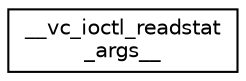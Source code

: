 digraph "类继承关系图"
{
  edge [fontname="Helvetica",fontsize="10",labelfontname="Helvetica",labelfontsize="10"];
  node [fontname="Helvetica",fontsize="10",shape=record];
  rankdir="LR";
  Node0 [label="__vc_ioctl_readstat\l_args__",height=0.2,width=0.4,color="black", fillcolor="white", style="filled",URL="$struct____vc__ioctl__readstat__args____.html"];
}

